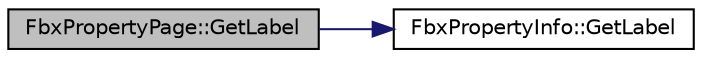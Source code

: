 digraph "FbxPropertyPage::GetLabel"
{
  edge [fontname="Helvetica",fontsize="10",labelfontname="Helvetica",labelfontsize="10"];
  node [fontname="Helvetica",fontsize="10",shape=record];
  rankdir="LR";
  Node168 [label="FbxPropertyPage::GetLabel",height=0.2,width=0.4,color="black", fillcolor="grey75", style="filled", fontcolor="black"];
  Node168 -> Node169 [color="midnightblue",fontsize="10",style="solid",fontname="Helvetica"];
  Node169 [label="FbxPropertyInfo::GetLabel",height=0.2,width=0.4,color="black", fillcolor="white", style="filled",URL="$class_fbx_property_info.html#a94e6d246bc911d53eb56b855bff47055"];
}
